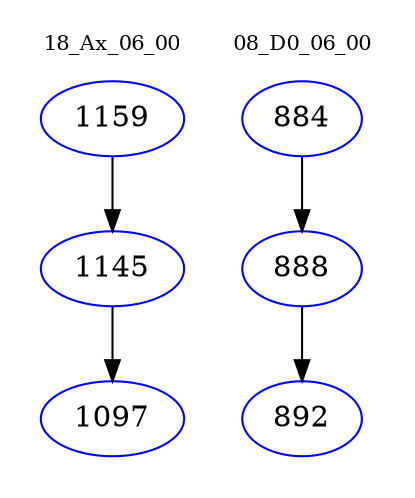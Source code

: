 digraph{
subgraph cluster_0 {
color = white
label = "18_Ax_06_00";
fontsize=10;
T0_1159 [label="1159", color="blue"]
T0_1159 -> T0_1145 [color="black"]
T0_1145 [label="1145", color="blue"]
T0_1145 -> T0_1097 [color="black"]
T0_1097 [label="1097", color="blue"]
}
subgraph cluster_1 {
color = white
label = "08_D0_06_00";
fontsize=10;
T1_884 [label="884", color="blue"]
T1_884 -> T1_888 [color="black"]
T1_888 [label="888", color="blue"]
T1_888 -> T1_892 [color="black"]
T1_892 [label="892", color="blue"]
}
}
